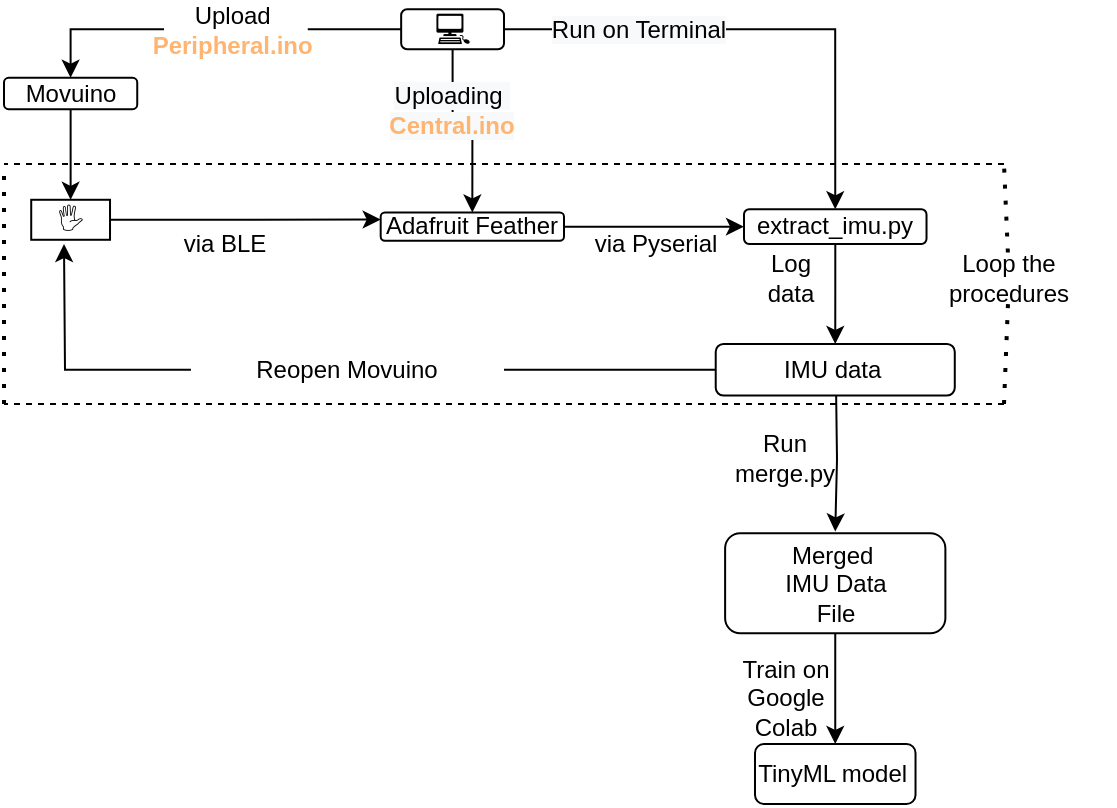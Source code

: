 <mxfile version="14.8.0" type="github"><diagram id="C5RBs43oDa-KdzZeNtuy" name="Page-1"><mxGraphModel dx="788" dy="512" grid="1" gridSize="10" guides="1" tooltips="1" connect="1" arrows="1" fold="1" page="1" pageScale="1" pageWidth="827" pageHeight="1169" math="0" shadow="0"><root><mxCell id="WIyWlLk6GJQsqaUBKTNV-0"/><mxCell id="WIyWlLk6GJQsqaUBKTNV-1" parent="WIyWlLk6GJQsqaUBKTNV-0"/><mxCell id="WIyWlLk6GJQsqaUBKTNV-3" value="Movuino" style="rounded=1;whiteSpace=wrap;html=1;fontSize=12;glass=0;strokeWidth=1;shadow=0;" parent="WIyWlLk6GJQsqaUBKTNV-1" vertex="1"><mxGeometry x="620" y="376.85" width="66.62" height="15.79" as="geometry"/></mxCell><mxCell id="QJaxBOctSuBuQMqSu-C2-31" style="edgeStyle=orthogonalEdgeStyle;rounded=0;orthogonalLoop=1;jettySize=auto;html=1;entryX=0;entryY=0.25;entryDx=0;entryDy=0;" edge="1" parent="WIyWlLk6GJQsqaUBKTNV-1" source="l8oqYocbX1GZS1B2UIZt-4" target="wSktirITTQsZBVln2ylv-2"><mxGeometry relative="1" as="geometry"/></mxCell><mxCell id="l8oqYocbX1GZS1B2UIZt-4" value="🖐️" style="rounded=0;whiteSpace=wrap;html=1;" parent="WIyWlLk6GJQsqaUBKTNV-1" vertex="1"><mxGeometry x="633.61" y="437.89" width="39.4" height="20" as="geometry"/></mxCell><mxCell id="pghVtkkaWaZ8QIK8cxO6-14" style="edgeStyle=orthogonalEdgeStyle;rounded=0;orthogonalLoop=1;jettySize=auto;html=1;entryX=0.5;entryY=0;entryDx=0;entryDy=0;" parent="WIyWlLk6GJQsqaUBKTNV-1" source="WIyWlLk6GJQsqaUBKTNV-3" target="l8oqYocbX1GZS1B2UIZt-4" edge="1"><mxGeometry x="190" y="32.11" as="geometry"/></mxCell><mxCell id="QJaxBOctSuBuQMqSu-C2-29" style="edgeStyle=orthogonalEdgeStyle;rounded=0;orthogonalLoop=1;jettySize=auto;html=1;" edge="1" parent="WIyWlLk6GJQsqaUBKTNV-1" source="wSktirITTQsZBVln2ylv-2" target="wSktirITTQsZBVln2ylv-3"><mxGeometry relative="1" as="geometry"/></mxCell><mxCell id="wSktirITTQsZBVln2ylv-2" value="Adafruit Feather" style="rounded=1;whiteSpace=wrap;html=1;fontSize=12;glass=0;strokeWidth=1;shadow=0;" parent="WIyWlLk6GJQsqaUBKTNV-1" vertex="1"><mxGeometry x="808.34" y="444.21" width="91.66" height="14.21" as="geometry"/></mxCell><mxCell id="wSktirITTQsZBVln2ylv-3" value="extract_imu.py" style="rounded=1;whiteSpace=wrap;html=1;fontSize=12;glass=0;strokeWidth=1;shadow=0;" parent="WIyWlLk6GJQsqaUBKTNV-1" vertex="1"><mxGeometry x="990" y="442.63" width="91.26" height="17.37" as="geometry"/></mxCell><mxCell id="wSktirITTQsZBVln2ylv-13" style="edgeStyle=orthogonalEdgeStyle;rounded=0;orthogonalLoop=1;jettySize=auto;html=1;entryX=0.5;entryY=0;entryDx=0;entryDy=0;" parent="WIyWlLk6GJQsqaUBKTNV-1" source="wSktirITTQsZBVln2ylv-12" target="wSktirITTQsZBVln2ylv-3" edge="1"><mxGeometry x="180" y="40" as="geometry"/></mxCell><mxCell id="QJaxBOctSuBuQMqSu-C2-5" value="&lt;span style=&quot;font-size: 12px ; background-color: rgb(248 , 249 , 250)&quot;&gt;Run on Terminal&lt;/span&gt;" style="edgeLabel;html=1;align=center;verticalAlign=middle;resizable=0;points=[];" vertex="1" connectable="0" parent="wSktirITTQsZBVln2ylv-13"><mxGeometry relative="1" as="geometry"><mxPoint x="-61" as="offset"/></mxGeometry></mxCell><mxCell id="wSktirITTQsZBVln2ylv-15" style="edgeStyle=orthogonalEdgeStyle;rounded=0;orthogonalLoop=1;jettySize=auto;html=1;startArrow=none;" parent="WIyWlLk6GJQsqaUBKTNV-1" source="wSktirITTQsZBVln2ylv-18" target="WIyWlLk6GJQsqaUBKTNV-3" edge="1"><mxGeometry x="180" y="172.63" as="geometry"/></mxCell><mxCell id="QJaxBOctSuBuQMqSu-C2-0" style="edgeStyle=orthogonalEdgeStyle;rounded=0;orthogonalLoop=1;jettySize=auto;html=1;entryX=0.5;entryY=0;entryDx=0;entryDy=0;" edge="1" parent="WIyWlLk6GJQsqaUBKTNV-1" source="wSktirITTQsZBVln2ylv-12" target="wSktirITTQsZBVln2ylv-2"><mxGeometry relative="1" as="geometry"/></mxCell><mxCell id="wSktirITTQsZBVln2ylv-12" value="&lt;span style=&quot;font-size: 18px&quot;&gt;💻&lt;/span&gt;" style="rounded=1;whiteSpace=wrap;html=1;fontSize=12;glass=0;strokeWidth=1;shadow=0;" parent="WIyWlLk6GJQsqaUBKTNV-1" vertex="1"><mxGeometry x="818.58" y="342.63" width="51.42" height="20" as="geometry"/></mxCell><mxCell id="wSktirITTQsZBVln2ylv-19" value="&lt;span style=&quot;color: rgb(0 , 0 , 0) ; font-family: &amp;#34;helvetica&amp;#34; ; font-size: 12px ; font-style: normal ; font-weight: 400 ; letter-spacing: normal ; text-align: center ; text-indent: 0px ; text-transform: none ; word-spacing: 0px ; background-color: rgb(248 , 249 , 250) ; display: inline ; float: none&quot;&gt;Uploading&lt;span&gt;&amp;nbsp;&lt;br&gt;&lt;/span&gt;&lt;/span&gt;&lt;font color=&quot;#ffb570&quot; style=&quot;font-family: &amp;#34;helvetica&amp;#34; ; font-size: 12px ; font-style: normal ; font-weight: 400 ; letter-spacing: normal ; text-align: center ; text-indent: 0px ; text-transform: none ; word-spacing: 0px ; background-color: rgb(248 , 249 , 250)&quot;&gt;&lt;b&gt;Central.ino&lt;/b&gt;&lt;/font&gt;" style="text;html=1;strokeColor=none;fillColor=none;align=center;verticalAlign=middle;whiteSpace=wrap;rounded=0;" parent="WIyWlLk6GJQsqaUBKTNV-1" vertex="1"><mxGeometry x="808.338" y="380.004" width="71.892" height="25.263" as="geometry"/></mxCell><mxCell id="QJaxBOctSuBuQMqSu-C2-17" value="" style="edgeStyle=orthogonalEdgeStyle;rounded=0;orthogonalLoop=1;jettySize=auto;html=1;entryX=0.5;entryY=-0.018;entryDx=0;entryDy=0;entryPerimeter=0;" edge="1" parent="WIyWlLk6GJQsqaUBKTNV-1" target="pghVtkkaWaZ8QIK8cxO6-44"><mxGeometry relative="1" as="geometry"><mxPoint x="1036" y="530" as="sourcePoint"/></mxGeometry></mxCell><mxCell id="pghVtkkaWaZ8QIK8cxO6-0" value="IMU data&amp;nbsp;" style="rounded=1;whiteSpace=wrap;html=1;" parent="WIyWlLk6GJQsqaUBKTNV-1" vertex="1"><mxGeometry x="975.86" y="510" width="119.53" height="25.74" as="geometry"/></mxCell><mxCell id="pghVtkkaWaZ8QIK8cxO6-1" style="edgeStyle=orthogonalEdgeStyle;rounded=0;orthogonalLoop=1;jettySize=auto;html=1;entryX=0.5;entryY=0;entryDx=0;entryDy=0;" parent="WIyWlLk6GJQsqaUBKTNV-1" source="wSktirITTQsZBVln2ylv-3" target="pghVtkkaWaZ8QIK8cxO6-0" edge="1"><mxGeometry x="180" y="40" as="geometry"/></mxCell><mxCell id="pghVtkkaWaZ8QIK8cxO6-20" value="Log data" style="text;html=1;strokeColor=none;fillColor=none;align=center;verticalAlign=middle;whiteSpace=wrap;rounded=0;" parent="WIyWlLk6GJQsqaUBKTNV-1" vertex="1"><mxGeometry x="1004.31" y="470" width="18.61" height="14.26" as="geometry"/></mxCell><mxCell id="pghVtkkaWaZ8QIK8cxO6-35" value="" style="endArrow=none;dashed=1;html=1;" parent="WIyWlLk6GJQsqaUBKTNV-1" edge="1"><mxGeometry x="182.43" y="-223.58" width="50" height="50" as="geometry"><mxPoint x="1120" y="540" as="sourcePoint"/><mxPoint x="620" y="540" as="targetPoint"/></mxGeometry></mxCell><mxCell id="pghVtkkaWaZ8QIK8cxO6-36" value="" style="endArrow=none;dashed=1;html=1;" parent="WIyWlLk6GJQsqaUBKTNV-1" edge="1"><mxGeometry x="180" y="22.11" width="50" height="50" as="geometry"><mxPoint x="1120" y="420" as="sourcePoint"/><mxPoint x="620" y="420" as="targetPoint"/></mxGeometry></mxCell><mxCell id="pghVtkkaWaZ8QIK8cxO6-38" value="" style="endArrow=none;dashed=1;html=1;dashPattern=1 3;strokeWidth=2;" parent="WIyWlLk6GJQsqaUBKTNV-1" edge="1"><mxGeometry x="332.43" y="22.11" width="50" height="50" as="geometry"><mxPoint x="620" y="540" as="sourcePoint"/><mxPoint x="619.998" y="420.005" as="targetPoint"/></mxGeometry></mxCell><mxCell id="pghVtkkaWaZ8QIK8cxO6-44" value="Merged&lt;b&gt;&amp;nbsp;&lt;br&gt;&lt;/b&gt;IMU Data&lt;br&gt;File" style="rounded=1;whiteSpace=wrap;html=1;fontSize=12;glass=0;strokeWidth=1;shadow=0;" parent="WIyWlLk6GJQsqaUBKTNV-1" vertex="1"><mxGeometry x="980.56" y="604.63" width="110.13" height="50" as="geometry"/></mxCell><mxCell id="pghVtkkaWaZ8QIK8cxO6-45" value="TinyML model&amp;nbsp;" style="rounded=1;whiteSpace=wrap;html=1;fontSize=12;glass=0;strokeWidth=1;shadow=0;" parent="WIyWlLk6GJQsqaUBKTNV-1" vertex="1"><mxGeometry x="995.5" y="710" width="80.26" height="30" as="geometry"/></mxCell><mxCell id="pghVtkkaWaZ8QIK8cxO6-46" style="edgeStyle=orthogonalEdgeStyle;rounded=0;orthogonalLoop=1;jettySize=auto;html=1;exitX=0.5;exitY=1;exitDx=0;exitDy=0;entryX=0.5;entryY=0;entryDx=0;entryDy=0;" parent="WIyWlLk6GJQsqaUBKTNV-1" source="pghVtkkaWaZ8QIK8cxO6-44" target="pghVtkkaWaZ8QIK8cxO6-45" edge="1"><mxGeometry x="180" y="40" as="geometry"/></mxCell><mxCell id="wSktirITTQsZBVln2ylv-18" value="Upload&amp;nbsp;&lt;br&gt;&lt;font color=&quot;#ffb570&quot;&gt;&lt;b&gt;Peripheral.ino&lt;/b&gt;&lt;/font&gt;&amp;nbsp;" style="text;html=1;strokeColor=none;fillColor=none;align=center;verticalAlign=middle;whiteSpace=wrap;rounded=0;" parent="WIyWlLk6GJQsqaUBKTNV-1" vertex="1"><mxGeometry x="699.998" y="339.995" width="71.892" height="25.263" as="geometry"/></mxCell><mxCell id="QJaxBOctSuBuQMqSu-C2-4" value="" style="edgeStyle=orthogonalEdgeStyle;rounded=0;orthogonalLoop=1;jettySize=auto;html=1;endArrow=none;" edge="1" parent="WIyWlLk6GJQsqaUBKTNV-1" source="wSktirITTQsZBVln2ylv-12" target="wSktirITTQsZBVln2ylv-18"><mxGeometry x="180" y="172.63" as="geometry"><mxPoint x="818.58" y="352.63" as="sourcePoint"/><mxPoint x="643.3" y="442.63" as="targetPoint"/></mxGeometry></mxCell><mxCell id="QJaxBOctSuBuQMqSu-C2-40" style="edgeStyle=orthogonalEdgeStyle;rounded=0;orthogonalLoop=1;jettySize=auto;html=1;" edge="1" parent="WIyWlLk6GJQsqaUBKTNV-1" source="pghVtkkaWaZ8QIK8cxO6-24"><mxGeometry relative="1" as="geometry"><mxPoint x="650" y="460.0" as="targetPoint"/></mxGeometry></mxCell><mxCell id="pghVtkkaWaZ8QIK8cxO6-24" value="Reopen Movuino" style="text;html=1;strokeColor=none;fillColor=none;align=center;verticalAlign=middle;whiteSpace=wrap;rounded=0;" parent="WIyWlLk6GJQsqaUBKTNV-1" vertex="1"><mxGeometry x="713.47" y="515.37" width="156.53" height="15" as="geometry"/></mxCell><mxCell id="QJaxBOctSuBuQMqSu-C2-15" value="" style="edgeStyle=orthogonalEdgeStyle;rounded=0;orthogonalLoop=1;jettySize=auto;html=1;endArrow=none;" edge="1" parent="WIyWlLk6GJQsqaUBKTNV-1" source="pghVtkkaWaZ8QIK8cxO6-0" target="pghVtkkaWaZ8QIK8cxO6-24"><mxGeometry relative="1" as="geometry"><mxPoint x="640" y="500" as="targetPoint"/><mxPoint x="990" y="662.371" as="sourcePoint"/></mxGeometry></mxCell><mxCell id="QJaxBOctSuBuQMqSu-C2-18" value="Run merge.py" style="text;html=1;strokeColor=none;fillColor=none;align=center;verticalAlign=middle;whiteSpace=wrap;rounded=0;" vertex="1" parent="WIyWlLk6GJQsqaUBKTNV-1"><mxGeometry x="1001.39" y="560" width="18.61" height="14.26" as="geometry"/></mxCell><mxCell id="QJaxBOctSuBuQMqSu-C2-19" value="Train on&lt;br&gt;Google Colab" style="text;html=1;strokeColor=none;fillColor=none;align=center;verticalAlign=middle;whiteSpace=wrap;rounded=0;" vertex="1" parent="WIyWlLk6GJQsqaUBKTNV-1"><mxGeometry x="985.69" y="680" width="50" height="14.26" as="geometry"/></mxCell><mxCell id="QJaxBOctSuBuQMqSu-C2-24" style="edgeStyle=orthogonalEdgeStyle;rounded=0;orthogonalLoop=1;jettySize=auto;html=1;exitX=0.5;exitY=1;exitDx=0;exitDy=0;" edge="1" parent="WIyWlLk6GJQsqaUBKTNV-1" source="wSktirITTQsZBVln2ylv-10" target="wSktirITTQsZBVln2ylv-10"><mxGeometry relative="1" as="geometry"/></mxCell><mxCell id="wSktirITTQsZBVln2ylv-10" value="&lt;br&gt;via Pyserial" style="text;html=1;strokeColor=none;fillColor=none;align=center;verticalAlign=middle;whiteSpace=wrap;rounded=0;" parent="WIyWlLk6GJQsqaUBKTNV-1" vertex="1"><mxGeometry x="910.6" y="444.74" width="70" height="15.26" as="geometry"/></mxCell><mxCell id="QJaxBOctSuBuQMqSu-C2-32" value="via BLE" style="text;html=1;align=center;verticalAlign=middle;resizable=0;points=[];autosize=1;strokeColor=none;" vertex="1" parent="WIyWlLk6GJQsqaUBKTNV-1"><mxGeometry x="700.002" y="449.999" width="60" height="20" as="geometry"/></mxCell><mxCell id="QJaxBOctSuBuQMqSu-C2-42" value="" style="endArrow=none;dashed=1;html=1;dashPattern=1 3;strokeWidth=2;startArrow=none;" edge="1" parent="WIyWlLk6GJQsqaUBKTNV-1" source="pghVtkkaWaZ8QIK8cxO6-39"><mxGeometry x="832.43" y="22.11" width="50" height="50" as="geometry"><mxPoint x="1120" y="540" as="sourcePoint"/><mxPoint x="1119.998" y="420.005" as="targetPoint"/></mxGeometry></mxCell><mxCell id="pghVtkkaWaZ8QIK8cxO6-39" value="Loop the&lt;br&gt;procedures" style="text;html=1;strokeColor=none;fillColor=none;align=center;verticalAlign=middle;whiteSpace=wrap;rounded=0;glass=0;" parent="WIyWlLk6GJQsqaUBKTNV-1" vertex="1"><mxGeometry x="1070" y="464.26" width="105" height="25.74" as="geometry"/></mxCell><mxCell id="QJaxBOctSuBuQMqSu-C2-43" value="" style="endArrow=none;dashed=1;html=1;dashPattern=1 3;strokeWidth=2;" edge="1" parent="WIyWlLk6GJQsqaUBKTNV-1" target="pghVtkkaWaZ8QIK8cxO6-39"><mxGeometry x="832.43" y="22.11" width="50" height="50" as="geometry"><mxPoint x="1120" y="540" as="sourcePoint"/><mxPoint x="1119.998" y="420.005" as="targetPoint"/></mxGeometry></mxCell></root></mxGraphModel></diagram></mxfile>